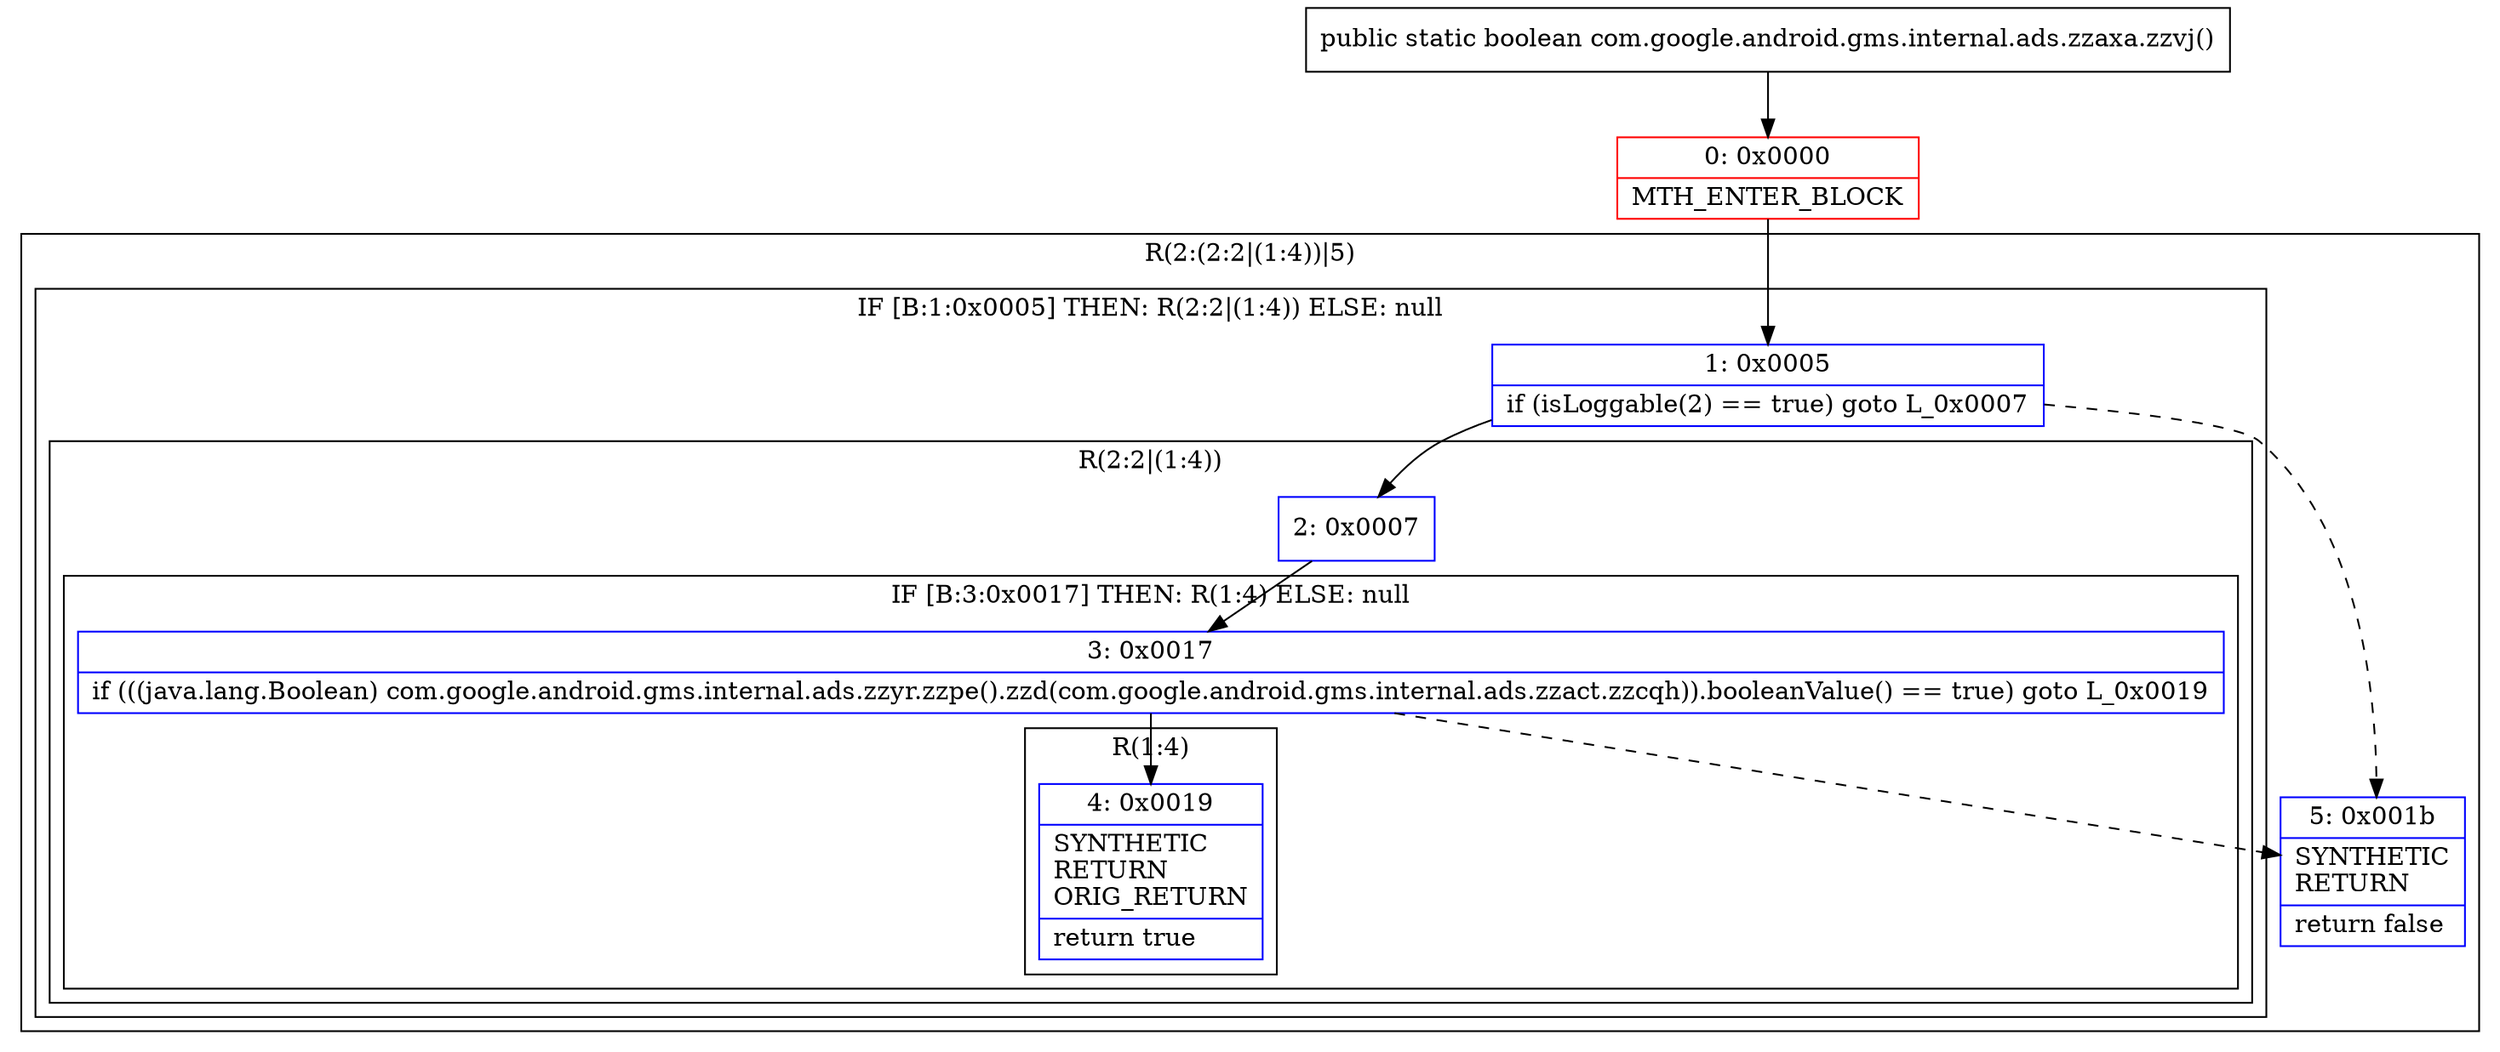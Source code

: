 digraph "CFG forcom.google.android.gms.internal.ads.zzaxa.zzvj()Z" {
subgraph cluster_Region_216167069 {
label = "R(2:(2:2|(1:4))|5)";
node [shape=record,color=blue];
subgraph cluster_IfRegion_1423308017 {
label = "IF [B:1:0x0005] THEN: R(2:2|(1:4)) ELSE: null";
node [shape=record,color=blue];
Node_1 [shape=record,label="{1\:\ 0x0005|if (isLoggable(2) == true) goto L_0x0007\l}"];
subgraph cluster_Region_1634512582 {
label = "R(2:2|(1:4))";
node [shape=record,color=blue];
Node_2 [shape=record,label="{2\:\ 0x0007}"];
subgraph cluster_IfRegion_1707320699 {
label = "IF [B:3:0x0017] THEN: R(1:4) ELSE: null";
node [shape=record,color=blue];
Node_3 [shape=record,label="{3\:\ 0x0017|if (((java.lang.Boolean) com.google.android.gms.internal.ads.zzyr.zzpe().zzd(com.google.android.gms.internal.ads.zzact.zzcqh)).booleanValue() == true) goto L_0x0019\l}"];
subgraph cluster_Region_2057983428 {
label = "R(1:4)";
node [shape=record,color=blue];
Node_4 [shape=record,label="{4\:\ 0x0019|SYNTHETIC\lRETURN\lORIG_RETURN\l|return true\l}"];
}
}
}
}
Node_5 [shape=record,label="{5\:\ 0x001b|SYNTHETIC\lRETURN\l|return false\l}"];
}
Node_0 [shape=record,color=red,label="{0\:\ 0x0000|MTH_ENTER_BLOCK\l}"];
MethodNode[shape=record,label="{public static boolean com.google.android.gms.internal.ads.zzaxa.zzvj() }"];
MethodNode -> Node_0;
Node_1 -> Node_2;
Node_1 -> Node_5[style=dashed];
Node_2 -> Node_3;
Node_3 -> Node_4;
Node_3 -> Node_5[style=dashed];
Node_0 -> Node_1;
}

